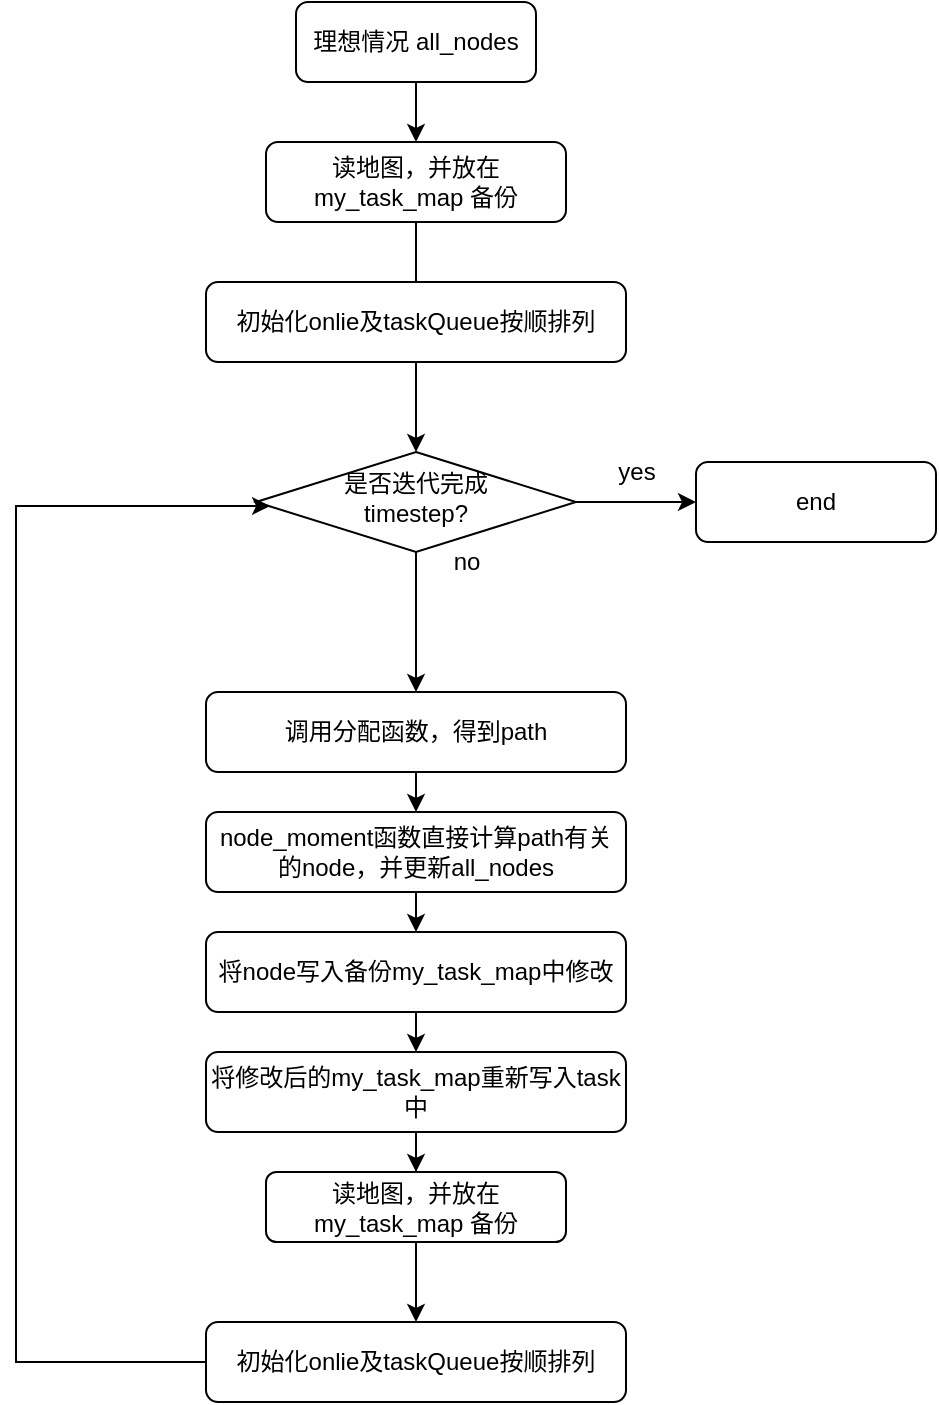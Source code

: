 <mxfile version="16.5.2" type="github">
  <diagram id="C5RBs43oDa-KdzZeNtuy" name="Page-1">
    <mxGraphModel dx="666" dy="793" grid="1" gridSize="10" guides="1" tooltips="1" connect="1" arrows="1" fold="1" page="1" pageScale="1" pageWidth="827" pageHeight="1169" math="0" shadow="0">
      <root>
        <mxCell id="WIyWlLk6GJQsqaUBKTNV-0" />
        <mxCell id="WIyWlLk6GJQsqaUBKTNV-1" parent="WIyWlLk6GJQsqaUBKTNV-0" />
        <mxCell id="9IkqVfIt25oLc0voPOHT-21" style="edgeStyle=orthogonalEdgeStyle;rounded=0;orthogonalLoop=1;jettySize=auto;html=1;entryX=0.5;entryY=0;entryDx=0;entryDy=0;" edge="1" parent="WIyWlLk6GJQsqaUBKTNV-1" source="WIyWlLk6GJQsqaUBKTNV-3" target="9IkqVfIt25oLc0voPOHT-18">
          <mxGeometry relative="1" as="geometry" />
        </mxCell>
        <mxCell id="WIyWlLk6GJQsqaUBKTNV-3" value="理想情况 all_nodes" style="rounded=1;whiteSpace=wrap;html=1;fontSize=12;glass=0;strokeWidth=1;shadow=0;" parent="WIyWlLk6GJQsqaUBKTNV-1" vertex="1">
          <mxGeometry x="160" y="150" width="120" height="40" as="geometry" />
        </mxCell>
        <mxCell id="9IkqVfIt25oLc0voPOHT-2" style="edgeStyle=orthogonalEdgeStyle;rounded=0;orthogonalLoop=1;jettySize=auto;html=1;exitX=1;exitY=0.5;exitDx=0;exitDy=0;entryX=0;entryY=0.5;entryDx=0;entryDy=0;" edge="1" parent="WIyWlLk6GJQsqaUBKTNV-1" source="WIyWlLk6GJQsqaUBKTNV-6" target="WIyWlLk6GJQsqaUBKTNV-7">
          <mxGeometry relative="1" as="geometry" />
        </mxCell>
        <mxCell id="9IkqVfIt25oLc0voPOHT-26" style="edgeStyle=orthogonalEdgeStyle;rounded=0;orthogonalLoop=1;jettySize=auto;html=1;exitX=0.5;exitY=1;exitDx=0;exitDy=0;entryX=0.5;entryY=0;entryDx=0;entryDy=0;" edge="1" parent="WIyWlLk6GJQsqaUBKTNV-1" source="WIyWlLk6GJQsqaUBKTNV-6" target="9IkqVfIt25oLc0voPOHT-5">
          <mxGeometry relative="1" as="geometry" />
        </mxCell>
        <mxCell id="WIyWlLk6GJQsqaUBKTNV-6" value="&lt;div&gt;是否迭代完成&lt;/div&gt;&lt;div&gt;timestep?&lt;br&gt;&lt;/div&gt;" style="rhombus;whiteSpace=wrap;html=1;shadow=0;fontFamily=Helvetica;fontSize=12;align=center;strokeWidth=1;spacing=6;spacingTop=-4;" parent="WIyWlLk6GJQsqaUBKTNV-1" vertex="1">
          <mxGeometry x="140" y="375" width="160" height="50" as="geometry" />
        </mxCell>
        <mxCell id="WIyWlLk6GJQsqaUBKTNV-7" value="end" style="rounded=1;whiteSpace=wrap;html=1;fontSize=12;glass=0;strokeWidth=1;shadow=0;" parent="WIyWlLk6GJQsqaUBKTNV-1" vertex="1">
          <mxGeometry x="360" y="380" width="120" height="40" as="geometry" />
        </mxCell>
        <mxCell id="9IkqVfIt25oLc0voPOHT-1" value="yes" style="text;html=1;align=center;verticalAlign=middle;resizable=0;points=[];autosize=1;strokeColor=none;fillColor=none;" vertex="1" parent="WIyWlLk6GJQsqaUBKTNV-1">
          <mxGeometry x="315" y="375" width="30" height="20" as="geometry" />
        </mxCell>
        <mxCell id="9IkqVfIt25oLc0voPOHT-4" value="no" style="text;html=1;align=center;verticalAlign=middle;resizable=0;points=[];autosize=1;strokeColor=none;fillColor=none;" vertex="1" parent="WIyWlLk6GJQsqaUBKTNV-1">
          <mxGeometry x="230" y="420" width="30" height="20" as="geometry" />
        </mxCell>
        <mxCell id="9IkqVfIt25oLc0voPOHT-13" style="edgeStyle=orthogonalEdgeStyle;rounded=0;orthogonalLoop=1;jettySize=auto;html=1;exitX=0.5;exitY=1;exitDx=0;exitDy=0;entryX=0.5;entryY=0;entryDx=0;entryDy=0;" edge="1" parent="WIyWlLk6GJQsqaUBKTNV-1" source="9IkqVfIt25oLc0voPOHT-5" target="9IkqVfIt25oLc0voPOHT-6">
          <mxGeometry relative="1" as="geometry" />
        </mxCell>
        <mxCell id="9IkqVfIt25oLc0voPOHT-5" value="调用分配函数，得到path" style="rounded=1;whiteSpace=wrap;html=1;fontSize=12;glass=0;strokeWidth=1;shadow=0;" vertex="1" parent="WIyWlLk6GJQsqaUBKTNV-1">
          <mxGeometry x="115" y="495" width="210" height="40" as="geometry" />
        </mxCell>
        <mxCell id="9IkqVfIt25oLc0voPOHT-14" style="edgeStyle=orthogonalEdgeStyle;rounded=0;orthogonalLoop=1;jettySize=auto;html=1;exitX=0.5;exitY=1;exitDx=0;exitDy=0;entryX=0.5;entryY=0;entryDx=0;entryDy=0;" edge="1" parent="WIyWlLk6GJQsqaUBKTNV-1" source="9IkqVfIt25oLc0voPOHT-6" target="9IkqVfIt25oLc0voPOHT-7">
          <mxGeometry relative="1" as="geometry" />
        </mxCell>
        <mxCell id="9IkqVfIt25oLc0voPOHT-6" value="node_moment函数直接计算path有关的node，并更新all_nodes" style="rounded=1;whiteSpace=wrap;html=1;fontSize=12;glass=0;strokeWidth=1;shadow=0;" vertex="1" parent="WIyWlLk6GJQsqaUBKTNV-1">
          <mxGeometry x="115" y="555" width="210" height="40" as="geometry" />
        </mxCell>
        <mxCell id="9IkqVfIt25oLc0voPOHT-15" style="edgeStyle=orthogonalEdgeStyle;rounded=0;orthogonalLoop=1;jettySize=auto;html=1;exitX=0.5;exitY=1;exitDx=0;exitDy=0;entryX=0.5;entryY=0;entryDx=0;entryDy=0;" edge="1" parent="WIyWlLk6GJQsqaUBKTNV-1" source="9IkqVfIt25oLc0voPOHT-7" target="9IkqVfIt25oLc0voPOHT-8">
          <mxGeometry relative="1" as="geometry" />
        </mxCell>
        <mxCell id="9IkqVfIt25oLc0voPOHT-7" value="将node写入备份my_task_map中修改" style="rounded=1;whiteSpace=wrap;html=1;fontSize=12;glass=0;strokeWidth=1;shadow=0;" vertex="1" parent="WIyWlLk6GJQsqaUBKTNV-1">
          <mxGeometry x="115" y="615" width="210" height="40" as="geometry" />
        </mxCell>
        <mxCell id="9IkqVfIt25oLc0voPOHT-23" style="edgeStyle=orthogonalEdgeStyle;rounded=0;orthogonalLoop=1;jettySize=auto;html=1;entryX=0.5;entryY=0;entryDx=0;entryDy=0;" edge="1" parent="WIyWlLk6GJQsqaUBKTNV-1" source="9IkqVfIt25oLc0voPOHT-8" target="9IkqVfIt25oLc0voPOHT-22">
          <mxGeometry relative="1" as="geometry" />
        </mxCell>
        <mxCell id="9IkqVfIt25oLc0voPOHT-8" value="将修改后的my_task_map重新写入task中" style="rounded=1;whiteSpace=wrap;html=1;fontSize=12;glass=0;strokeWidth=1;shadow=0;" vertex="1" parent="WIyWlLk6GJQsqaUBKTNV-1">
          <mxGeometry x="115" y="675" width="210" height="40" as="geometry" />
        </mxCell>
        <mxCell id="9IkqVfIt25oLc0voPOHT-20" style="edgeStyle=orthogonalEdgeStyle;rounded=0;orthogonalLoop=1;jettySize=auto;html=1;entryX=0.5;entryY=0;entryDx=0;entryDy=0;" edge="1" parent="WIyWlLk6GJQsqaUBKTNV-1" source="9IkqVfIt25oLc0voPOHT-18" target="WIyWlLk6GJQsqaUBKTNV-6">
          <mxGeometry relative="1" as="geometry" />
        </mxCell>
        <mxCell id="9IkqVfIt25oLc0voPOHT-18" value="读地图，并放在my_task_map 备份" style="rounded=1;whiteSpace=wrap;html=1;fontSize=12;glass=0;strokeWidth=1;shadow=0;" vertex="1" parent="WIyWlLk6GJQsqaUBKTNV-1">
          <mxGeometry x="145" y="220" width="150" height="40" as="geometry" />
        </mxCell>
        <mxCell id="9IkqVfIt25oLc0voPOHT-28" style="edgeStyle=orthogonalEdgeStyle;rounded=0;orthogonalLoop=1;jettySize=auto;html=1;entryX=0.5;entryY=0;entryDx=0;entryDy=0;" edge="1" parent="WIyWlLk6GJQsqaUBKTNV-1" source="9IkqVfIt25oLc0voPOHT-22" target="9IkqVfIt25oLc0voPOHT-27">
          <mxGeometry relative="1" as="geometry" />
        </mxCell>
        <mxCell id="9IkqVfIt25oLc0voPOHT-22" value="读地图，并放在my_task_map 备份" style="rounded=1;whiteSpace=wrap;html=1;fontSize=12;glass=0;strokeWidth=1;shadow=0;" vertex="1" parent="WIyWlLk6GJQsqaUBKTNV-1">
          <mxGeometry x="145" y="735" width="150" height="35" as="geometry" />
        </mxCell>
        <mxCell id="9IkqVfIt25oLc0voPOHT-25" value="初始化onlie及taskQueue按顺排列" style="rounded=1;whiteSpace=wrap;html=1;fontSize=12;glass=0;strokeWidth=1;shadow=0;" vertex="1" parent="WIyWlLk6GJQsqaUBKTNV-1">
          <mxGeometry x="115" y="290" width="210" height="40" as="geometry" />
        </mxCell>
        <mxCell id="9IkqVfIt25oLc0voPOHT-29" style="edgeStyle=orthogonalEdgeStyle;rounded=0;orthogonalLoop=1;jettySize=auto;html=1;entryX=0.044;entryY=0.54;entryDx=0;entryDy=0;entryPerimeter=0;" edge="1" parent="WIyWlLk6GJQsqaUBKTNV-1" source="9IkqVfIt25oLc0voPOHT-27" target="WIyWlLk6GJQsqaUBKTNV-6">
          <mxGeometry relative="1" as="geometry">
            <Array as="points">
              <mxPoint x="20" y="830" />
              <mxPoint x="20" y="402" />
            </Array>
          </mxGeometry>
        </mxCell>
        <mxCell id="9IkqVfIt25oLc0voPOHT-27" value="初始化onlie及taskQueue按顺排列" style="rounded=1;whiteSpace=wrap;html=1;fontSize=12;glass=0;strokeWidth=1;shadow=0;" vertex="1" parent="WIyWlLk6GJQsqaUBKTNV-1">
          <mxGeometry x="115" y="810" width="210" height="40" as="geometry" />
        </mxCell>
      </root>
    </mxGraphModel>
  </diagram>
</mxfile>
